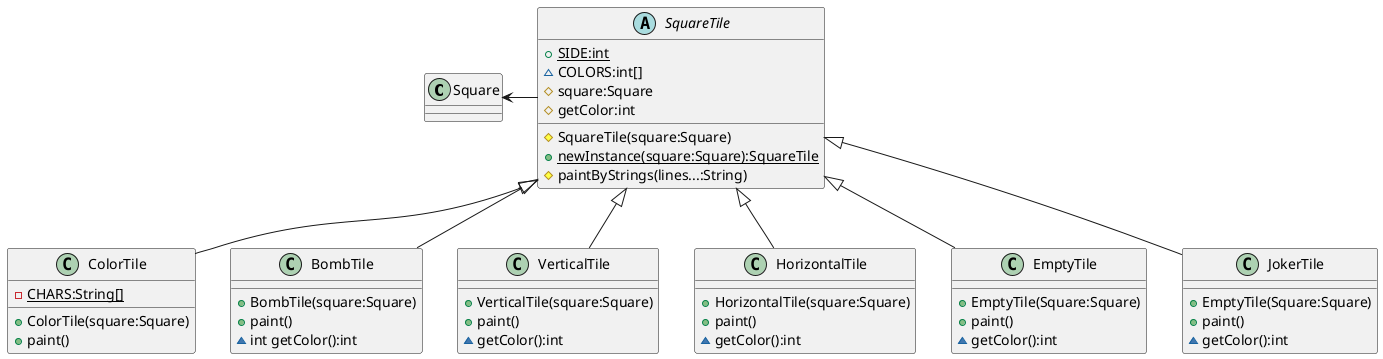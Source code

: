 @startuml

Square <- SquareTile

abstract class SquareTile {
    +{static}SIDE:int
    ~COLORS:int[]
    #square:Square
    #SquareTile(square:Square)
    #getColor:int
    +{static}newInstance(square:Square):SquareTile
    #paintByStrings(lines...:String)
}

class ColorTile {
    -{static}CHARS:String[]
    +ColorTile(square:Square)
    +paint()
}

class BombTile {
    +BombTile(square:Square)
    +paint()
    ~int getColor():int
}

class VerticalTile {
    +VerticalTile(square:Square)
    +paint()
    ~getColor():int
}

class HorizontalTile {
    +HorizontalTile(square:Square)
    +paint()
    ~getColor():int
}

class EmptyTile {
    +EmptyTile(Square:Square)
    +paint()
    ~getColor():int
}
class JokerTile {
     +EmptyTile(Square:Square)
     +paint()
     ~getColor():int
 }

SquareTile <|-- ColorTile
SquareTile <|-- BombTile
SquareTile <|-- VerticalTile
SquareTile <|-- HorizontalTile
SquareTile <|-- EmptyTile
SquareTile <|-- JokerTile


@enduml